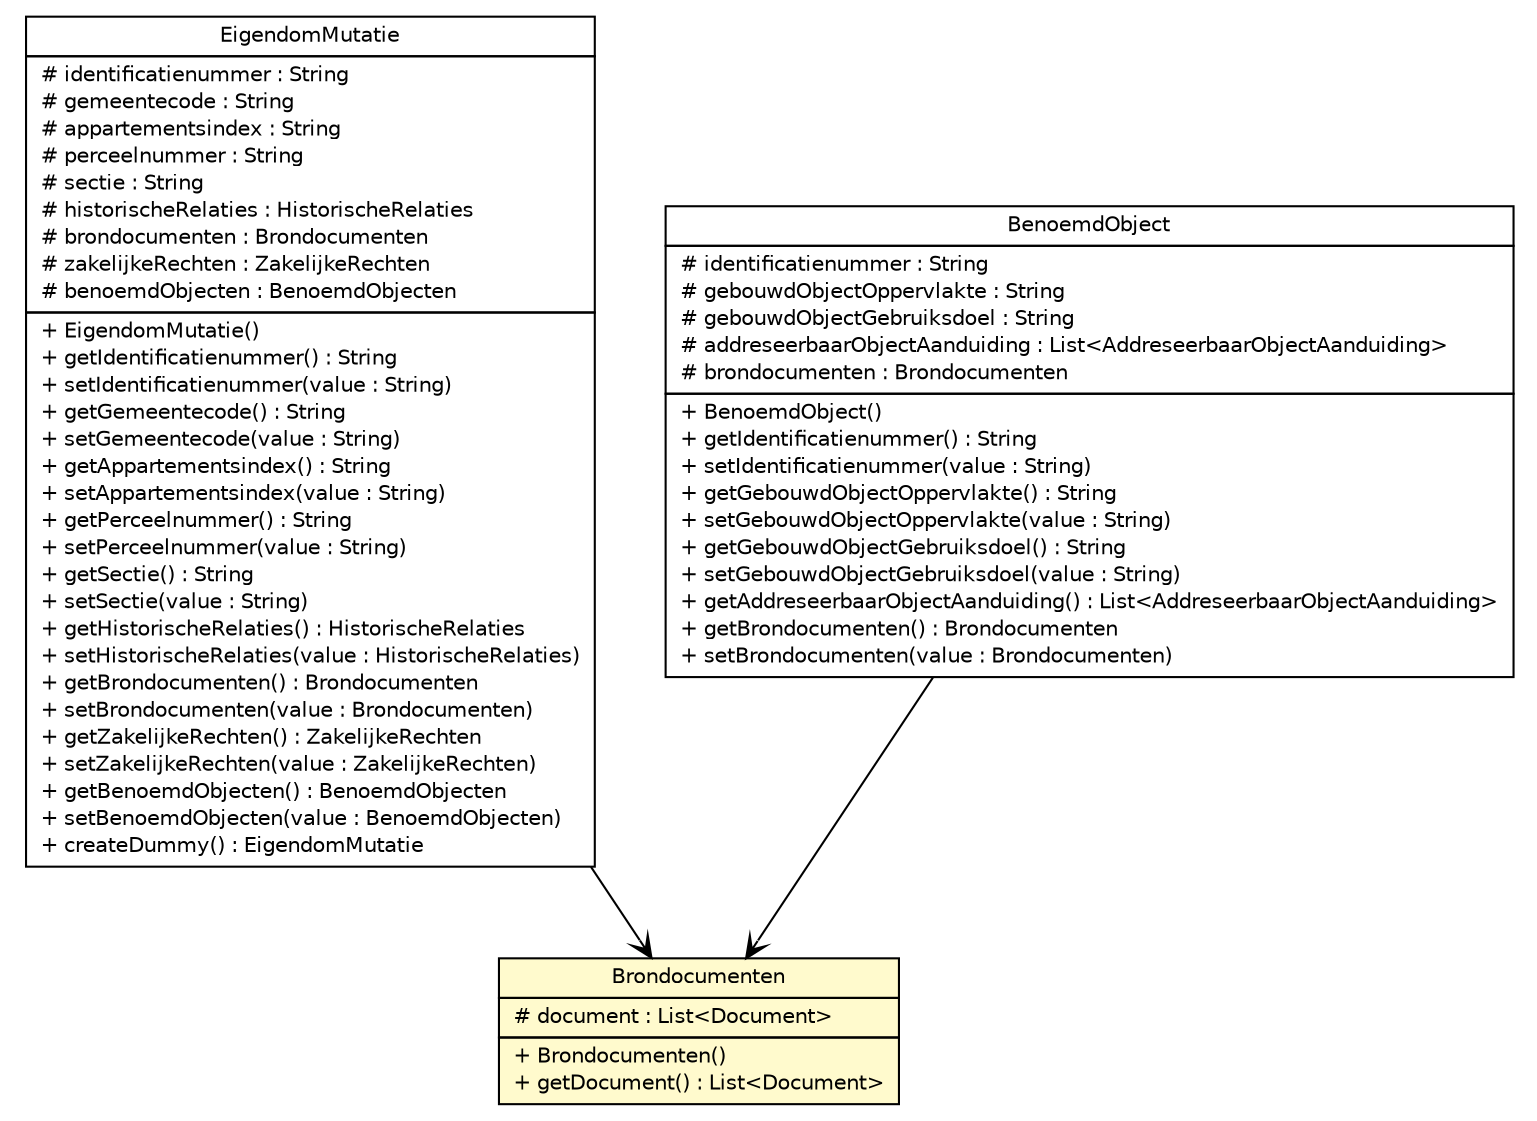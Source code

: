 #!/usr/local/bin/dot
#
# Class diagram 
# Generated by UMLGraph version R5_6-24-gf6e263 (http://www.umlgraph.org/)
#

digraph G {
	edge [fontname="Helvetica",fontsize=10,labelfontname="Helvetica",labelfontsize=10];
	node [fontname="Helvetica",fontsize=10,shape=plaintext];
	nodesep=0.25;
	ranksep=0.5;
	// nl.b3p.brmo.soap.eigendom.Brondocumenten
	c578 [label=<<table title="nl.b3p.brmo.soap.eigendom.Brondocumenten" border="0" cellborder="1" cellspacing="0" cellpadding="2" port="p" bgcolor="lemonChiffon" href="./Brondocumenten.html">
		<tr><td><table border="0" cellspacing="0" cellpadding="1">
<tr><td align="center" balign="center"> Brondocumenten </td></tr>
		</table></td></tr>
		<tr><td><table border="0" cellspacing="0" cellpadding="1">
<tr><td align="left" balign="left"> # document : List&lt;Document&gt; </td></tr>
		</table></td></tr>
		<tr><td><table border="0" cellspacing="0" cellpadding="1">
<tr><td align="left" balign="left"> + Brondocumenten() </td></tr>
<tr><td align="left" balign="left"> + getDocument() : List&lt;Document&gt; </td></tr>
		</table></td></tr>
		</table>>, URL="./Brondocumenten.html", fontname="Helvetica", fontcolor="black", fontsize=10.0];
	// nl.b3p.brmo.soap.eigendom.EigendomMutatie
	c579 [label=<<table title="nl.b3p.brmo.soap.eigendom.EigendomMutatie" border="0" cellborder="1" cellspacing="0" cellpadding="2" port="p" href="./EigendomMutatie.html">
		<tr><td><table border="0" cellspacing="0" cellpadding="1">
<tr><td align="center" balign="center"> EigendomMutatie </td></tr>
		</table></td></tr>
		<tr><td><table border="0" cellspacing="0" cellpadding="1">
<tr><td align="left" balign="left"> # identificatienummer : String </td></tr>
<tr><td align="left" balign="left"> # gemeentecode : String </td></tr>
<tr><td align="left" balign="left"> # appartementsindex : String </td></tr>
<tr><td align="left" balign="left"> # perceelnummer : String </td></tr>
<tr><td align="left" balign="left"> # sectie : String </td></tr>
<tr><td align="left" balign="left"> # historischeRelaties : HistorischeRelaties </td></tr>
<tr><td align="left" balign="left"> # brondocumenten : Brondocumenten </td></tr>
<tr><td align="left" balign="left"> # zakelijkeRechten : ZakelijkeRechten </td></tr>
<tr><td align="left" balign="left"> # benoemdObjecten : BenoemdObjecten </td></tr>
		</table></td></tr>
		<tr><td><table border="0" cellspacing="0" cellpadding="1">
<tr><td align="left" balign="left"> + EigendomMutatie() </td></tr>
<tr><td align="left" balign="left"> + getIdentificatienummer() : String </td></tr>
<tr><td align="left" balign="left"> + setIdentificatienummer(value : String) </td></tr>
<tr><td align="left" balign="left"> + getGemeentecode() : String </td></tr>
<tr><td align="left" balign="left"> + setGemeentecode(value : String) </td></tr>
<tr><td align="left" balign="left"> + getAppartementsindex() : String </td></tr>
<tr><td align="left" balign="left"> + setAppartementsindex(value : String) </td></tr>
<tr><td align="left" balign="left"> + getPerceelnummer() : String </td></tr>
<tr><td align="left" balign="left"> + setPerceelnummer(value : String) </td></tr>
<tr><td align="left" balign="left"> + getSectie() : String </td></tr>
<tr><td align="left" balign="left"> + setSectie(value : String) </td></tr>
<tr><td align="left" balign="left"> + getHistorischeRelaties() : HistorischeRelaties </td></tr>
<tr><td align="left" balign="left"> + setHistorischeRelaties(value : HistorischeRelaties) </td></tr>
<tr><td align="left" balign="left"> + getBrondocumenten() : Brondocumenten </td></tr>
<tr><td align="left" balign="left"> + setBrondocumenten(value : Brondocumenten) </td></tr>
<tr><td align="left" balign="left"> + getZakelijkeRechten() : ZakelijkeRechten </td></tr>
<tr><td align="left" balign="left"> + setZakelijkeRechten(value : ZakelijkeRechten) </td></tr>
<tr><td align="left" balign="left"> + getBenoemdObjecten() : BenoemdObjecten </td></tr>
<tr><td align="left" balign="left"> + setBenoemdObjecten(value : BenoemdObjecten) </td></tr>
<tr><td align="left" balign="left"> + createDummy() : EigendomMutatie </td></tr>
		</table></td></tr>
		</table>>, URL="./EigendomMutatie.html", fontname="Helvetica", fontcolor="black", fontsize=10.0];
	// nl.b3p.brmo.soap.eigendom.BenoemdObject
	c591 [label=<<table title="nl.b3p.brmo.soap.eigendom.BenoemdObject" border="0" cellborder="1" cellspacing="0" cellpadding="2" port="p" href="./BenoemdObject.html">
		<tr><td><table border="0" cellspacing="0" cellpadding="1">
<tr><td align="center" balign="center"> BenoemdObject </td></tr>
		</table></td></tr>
		<tr><td><table border="0" cellspacing="0" cellpadding="1">
<tr><td align="left" balign="left"> # identificatienummer : String </td></tr>
<tr><td align="left" balign="left"> # gebouwdObjectOppervlakte : String </td></tr>
<tr><td align="left" balign="left"> # gebouwdObjectGebruiksdoel : String </td></tr>
<tr><td align="left" balign="left"> # addreseerbaarObjectAanduiding : List&lt;AddreseerbaarObjectAanduiding&gt; </td></tr>
<tr><td align="left" balign="left"> # brondocumenten : Brondocumenten </td></tr>
		</table></td></tr>
		<tr><td><table border="0" cellspacing="0" cellpadding="1">
<tr><td align="left" balign="left"> + BenoemdObject() </td></tr>
<tr><td align="left" balign="left"> + getIdentificatienummer() : String </td></tr>
<tr><td align="left" balign="left"> + setIdentificatienummer(value : String) </td></tr>
<tr><td align="left" balign="left"> + getGebouwdObjectOppervlakte() : String </td></tr>
<tr><td align="left" balign="left"> + setGebouwdObjectOppervlakte(value : String) </td></tr>
<tr><td align="left" balign="left"> + getGebouwdObjectGebruiksdoel() : String </td></tr>
<tr><td align="left" balign="left"> + setGebouwdObjectGebruiksdoel(value : String) </td></tr>
<tr><td align="left" balign="left"> + getAddreseerbaarObjectAanduiding() : List&lt;AddreseerbaarObjectAanduiding&gt; </td></tr>
<tr><td align="left" balign="left"> + getBrondocumenten() : Brondocumenten </td></tr>
<tr><td align="left" balign="left"> + setBrondocumenten(value : Brondocumenten) </td></tr>
		</table></td></tr>
		</table>>, URL="./BenoemdObject.html", fontname="Helvetica", fontcolor="black", fontsize=10.0];
	// nl.b3p.brmo.soap.eigendom.EigendomMutatie NAVASSOC nl.b3p.brmo.soap.eigendom.Brondocumenten
	c579:p -> c578:p [taillabel="", label="", headlabel="", fontname="Helvetica", fontcolor="black", fontsize=10.0, color="black", arrowhead=open];
	// nl.b3p.brmo.soap.eigendom.BenoemdObject NAVASSOC nl.b3p.brmo.soap.eigendom.Brondocumenten
	c591:p -> c578:p [taillabel="", label="", headlabel="", fontname="Helvetica", fontcolor="black", fontsize=10.0, color="black", arrowhead=open];
}

